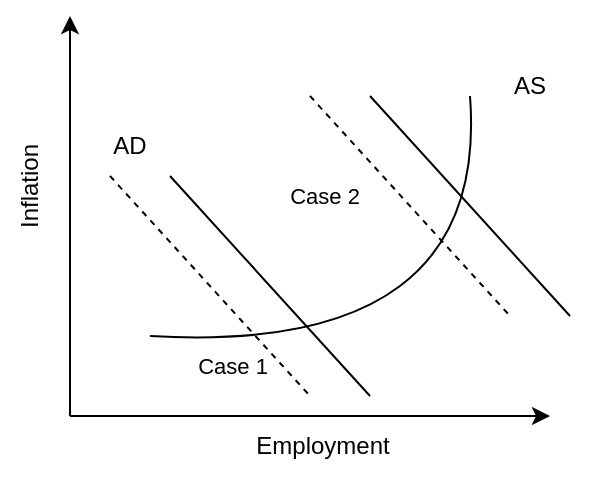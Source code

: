 <mxfile>
    <diagram id="h6IRDBsUZDZgyVElIVtC" name="Page-1">
        <mxGraphModel dx="67" dy="461" grid="1" gridSize="10" guides="1" tooltips="1" connect="1" arrows="1" fold="1" page="1" pageScale="1" pageWidth="850" pageHeight="1100" math="1" shadow="0">
            <root>
                <mxCell id="0"/>
                <mxCell id="1" parent="0"/>
                <mxCell id="2" value="" style="edgeStyle=none;orthogonalLoop=1;jettySize=auto;html=1;" parent="1" edge="1">
                    <mxGeometry width="80" relative="1" as="geometry">
                        <mxPoint x="120" y="240" as="sourcePoint"/>
                        <mxPoint x="120" y="40" as="targetPoint"/>
                        <Array as="points"/>
                    </mxGeometry>
                </mxCell>
                <mxCell id="3" value="" style="edgeStyle=none;orthogonalLoop=1;jettySize=auto;html=1;" parent="1" edge="1">
                    <mxGeometry width="80" relative="1" as="geometry">
                        <mxPoint x="120" y="240" as="sourcePoint"/>
                        <mxPoint x="360" y="240" as="targetPoint"/>
                        <Array as="points"/>
                    </mxGeometry>
                </mxCell>
                <mxCell id="4" value="" style="edgeStyle=none;orthogonalLoop=1;jettySize=auto;html=1;endArrow=none;endFill=0;dashed=1;" parent="1" edge="1">
                    <mxGeometry width="80" relative="1" as="geometry">
                        <mxPoint x="140" y="120" as="sourcePoint"/>
                        <mxPoint x="240" y="230" as="targetPoint"/>
                        <Array as="points"/>
                    </mxGeometry>
                </mxCell>
                <mxCell id="16" value="Case 1" style="edgeLabel;html=1;align=center;verticalAlign=middle;resizable=0;points=[];" parent="4" vertex="1" connectable="0">
                    <mxGeometry x="0.728" relative="1" as="geometry">
                        <mxPoint x="-26" as="offset"/>
                    </mxGeometry>
                </mxCell>
                <mxCell id="6" value="" style="edgeStyle=none;orthogonalLoop=1;jettySize=auto;html=1;endArrow=none;endFill=0;curved=1;" parent="1" edge="1">
                    <mxGeometry width="80" relative="1" as="geometry">
                        <mxPoint x="160" y="200" as="sourcePoint"/>
                        <mxPoint x="320" y="80" as="targetPoint"/>
                        <Array as="points">
                            <mxPoint x="330" y="210"/>
                        </Array>
                    </mxGeometry>
                </mxCell>
                <mxCell id="10" value="Inflation" style="text;strokeColor=none;align=center;fillColor=none;html=1;verticalAlign=middle;whiteSpace=wrap;rounded=0;rotation=-90;" parent="1" vertex="1">
                    <mxGeometry x="70" y="110" width="60" height="30" as="geometry"/>
                </mxCell>
                <mxCell id="11" value="Employment" style="text;strokeColor=none;align=center;fillColor=none;html=1;verticalAlign=middle;whiteSpace=wrap;rounded=0;rotation=0;" parent="1" vertex="1">
                    <mxGeometry x="210" y="240" width="72.5" height="30" as="geometry"/>
                </mxCell>
                <mxCell id="13" value="AS" style="text;strokeColor=none;align=center;fillColor=none;html=1;verticalAlign=middle;whiteSpace=wrap;rounded=0;" parent="1" vertex="1">
                    <mxGeometry x="320" y="60" width="60" height="30" as="geometry"/>
                </mxCell>
                <mxCell id="14" value="AD" style="text;strokeColor=none;align=center;fillColor=none;html=1;verticalAlign=middle;whiteSpace=wrap;rounded=0;" parent="1" vertex="1">
                    <mxGeometry x="120" y="90" width="60" height="30" as="geometry"/>
                </mxCell>
                <mxCell id="15" value="" style="edgeStyle=none;orthogonalLoop=1;jettySize=auto;html=1;endArrow=none;endFill=0;" parent="1" edge="1">
                    <mxGeometry width="80" relative="1" as="geometry">
                        <mxPoint x="170" y="120" as="sourcePoint"/>
                        <mxPoint x="270" y="230" as="targetPoint"/>
                        <Array as="points"/>
                    </mxGeometry>
                </mxCell>
                <mxCell id="20" value="" style="edgeStyle=none;orthogonalLoop=1;jettySize=auto;html=1;endArrow=none;endFill=0;dashed=1;" parent="1" edge="1">
                    <mxGeometry width="80" relative="1" as="geometry">
                        <mxPoint x="240" y="80" as="sourcePoint"/>
                        <mxPoint x="340" y="190" as="targetPoint"/>
                        <Array as="points"/>
                    </mxGeometry>
                </mxCell>
                <mxCell id="21" value="Case 2" style="edgeLabel;html=1;align=center;verticalAlign=middle;resizable=0;points=[];" parent="20" vertex="1" connectable="0">
                    <mxGeometry x="0.728" relative="1" as="geometry">
                        <mxPoint x="-80" y="-45" as="offset"/>
                    </mxGeometry>
                </mxCell>
                <mxCell id="22" value="" style="edgeStyle=none;orthogonalLoop=1;jettySize=auto;html=1;endArrow=none;endFill=0;" parent="1" edge="1">
                    <mxGeometry width="80" relative="1" as="geometry">
                        <mxPoint x="270" y="80" as="sourcePoint"/>
                        <mxPoint x="370" y="190" as="targetPoint"/>
                        <Array as="points"/>
                    </mxGeometry>
                </mxCell>
            </root>
        </mxGraphModel>
    </diagram>
</mxfile>
